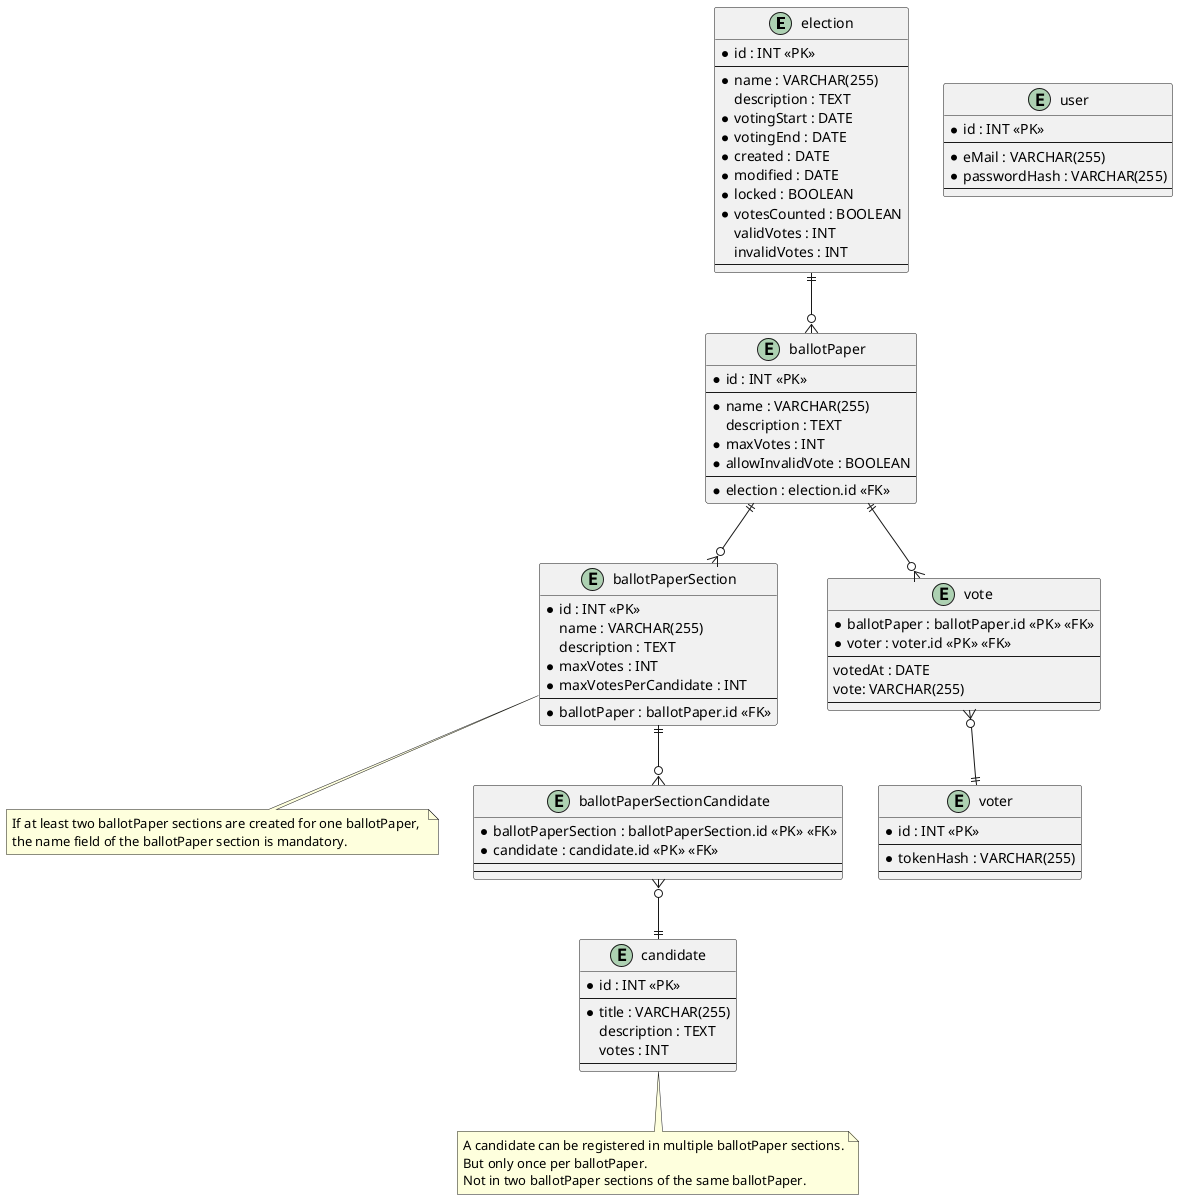 @startuml dataModel

entity "election" as election {
    * id : INT <<PK>>
    --
    * name : VARCHAR(255)
    description : TEXT
    * votingStart : DATE
    * votingEnd : DATE
    * created : DATE
    * modified : DATE
    ' locked needs to be discussed
    * locked : BOOLEAN
    * votesCounted : BOOLEAN
    validVotes : INT
    invalidVotes : INT
    --
}

entity "ballotPaper" as ballotPaper {
    * id : INT <<PK>>
    --
    * name : VARCHAR(255)
    description : TEXT
    * maxVotes : INT
    * allowInvalidVote : BOOLEAN
    --
    * election : election.id <<FK>>
}

entity "ballotPaperSection" as ballotPaperSection {
    'A ballotPaper section 
    * id : INT <<PK>>
    name : VARCHAR(255)
    description : TEXT
    * maxVotes : INT
    * maxVotesPerCandidate : INT
    --
    * ballotPaper : ballotPaper.id <<FK>>
}
note as C_2
If at least two ballotPaper sections are created for one ballotPaper, 
the name field of the ballotPaper section is mandatory.
end note

entity "ballotPaperSectionCandidate" as candidateRegister {
    * ballotPaperSection : ballotPaperSection.id <<PK>> <<FK>>
    * candidate : candidate.id <<PK>> <<FK>>
    --
    --
}

entity "candidate" as candidate {
    * id : INT <<PK>>
    --
    * title : VARCHAR(255)
    description : TEXT
    votes : INT
    --
}

note as C_1
A candidate can be registered in multiple ballotPaper sections.
But only once per ballotPaper.
Not in two ballotPaper sections of the same ballotPaper.
end note


entity "vote " as vote {
    * ballotPaper : ballotPaper.id <<PK>> <<FK>>
    * voter : voter.id <<PK>> <<FK>>
    --
    '* hasVoted : BOOLEAN
    votedAt : DATE
    'under the assumption that an empty vote results in a hash value, if the voter has not voted the 'vote' is a empty string.
    vote: VARCHAR(255)
    --
}

entity "voter" as voter {
    * id : INT <<PK>>
    --
    * tokenHash : VARCHAR(255)
    --
}

entity "user" as user {
    * id : INT <<PK>>
    --
    * eMail : VARCHAR(255)
    * passwordHash : VARCHAR(255)
    --
}


election ||--o{ ballotPaper
ballotPaper ||--o{ vote
vote }o--|| voter
ballotPaper ||--o{ ballotPaperSection
ballotPaperSection -- C_2
ballotPaperSection ||--o{ candidateRegister
candidateRegister }o--|| candidate
candidate -- C_1

@enduml
